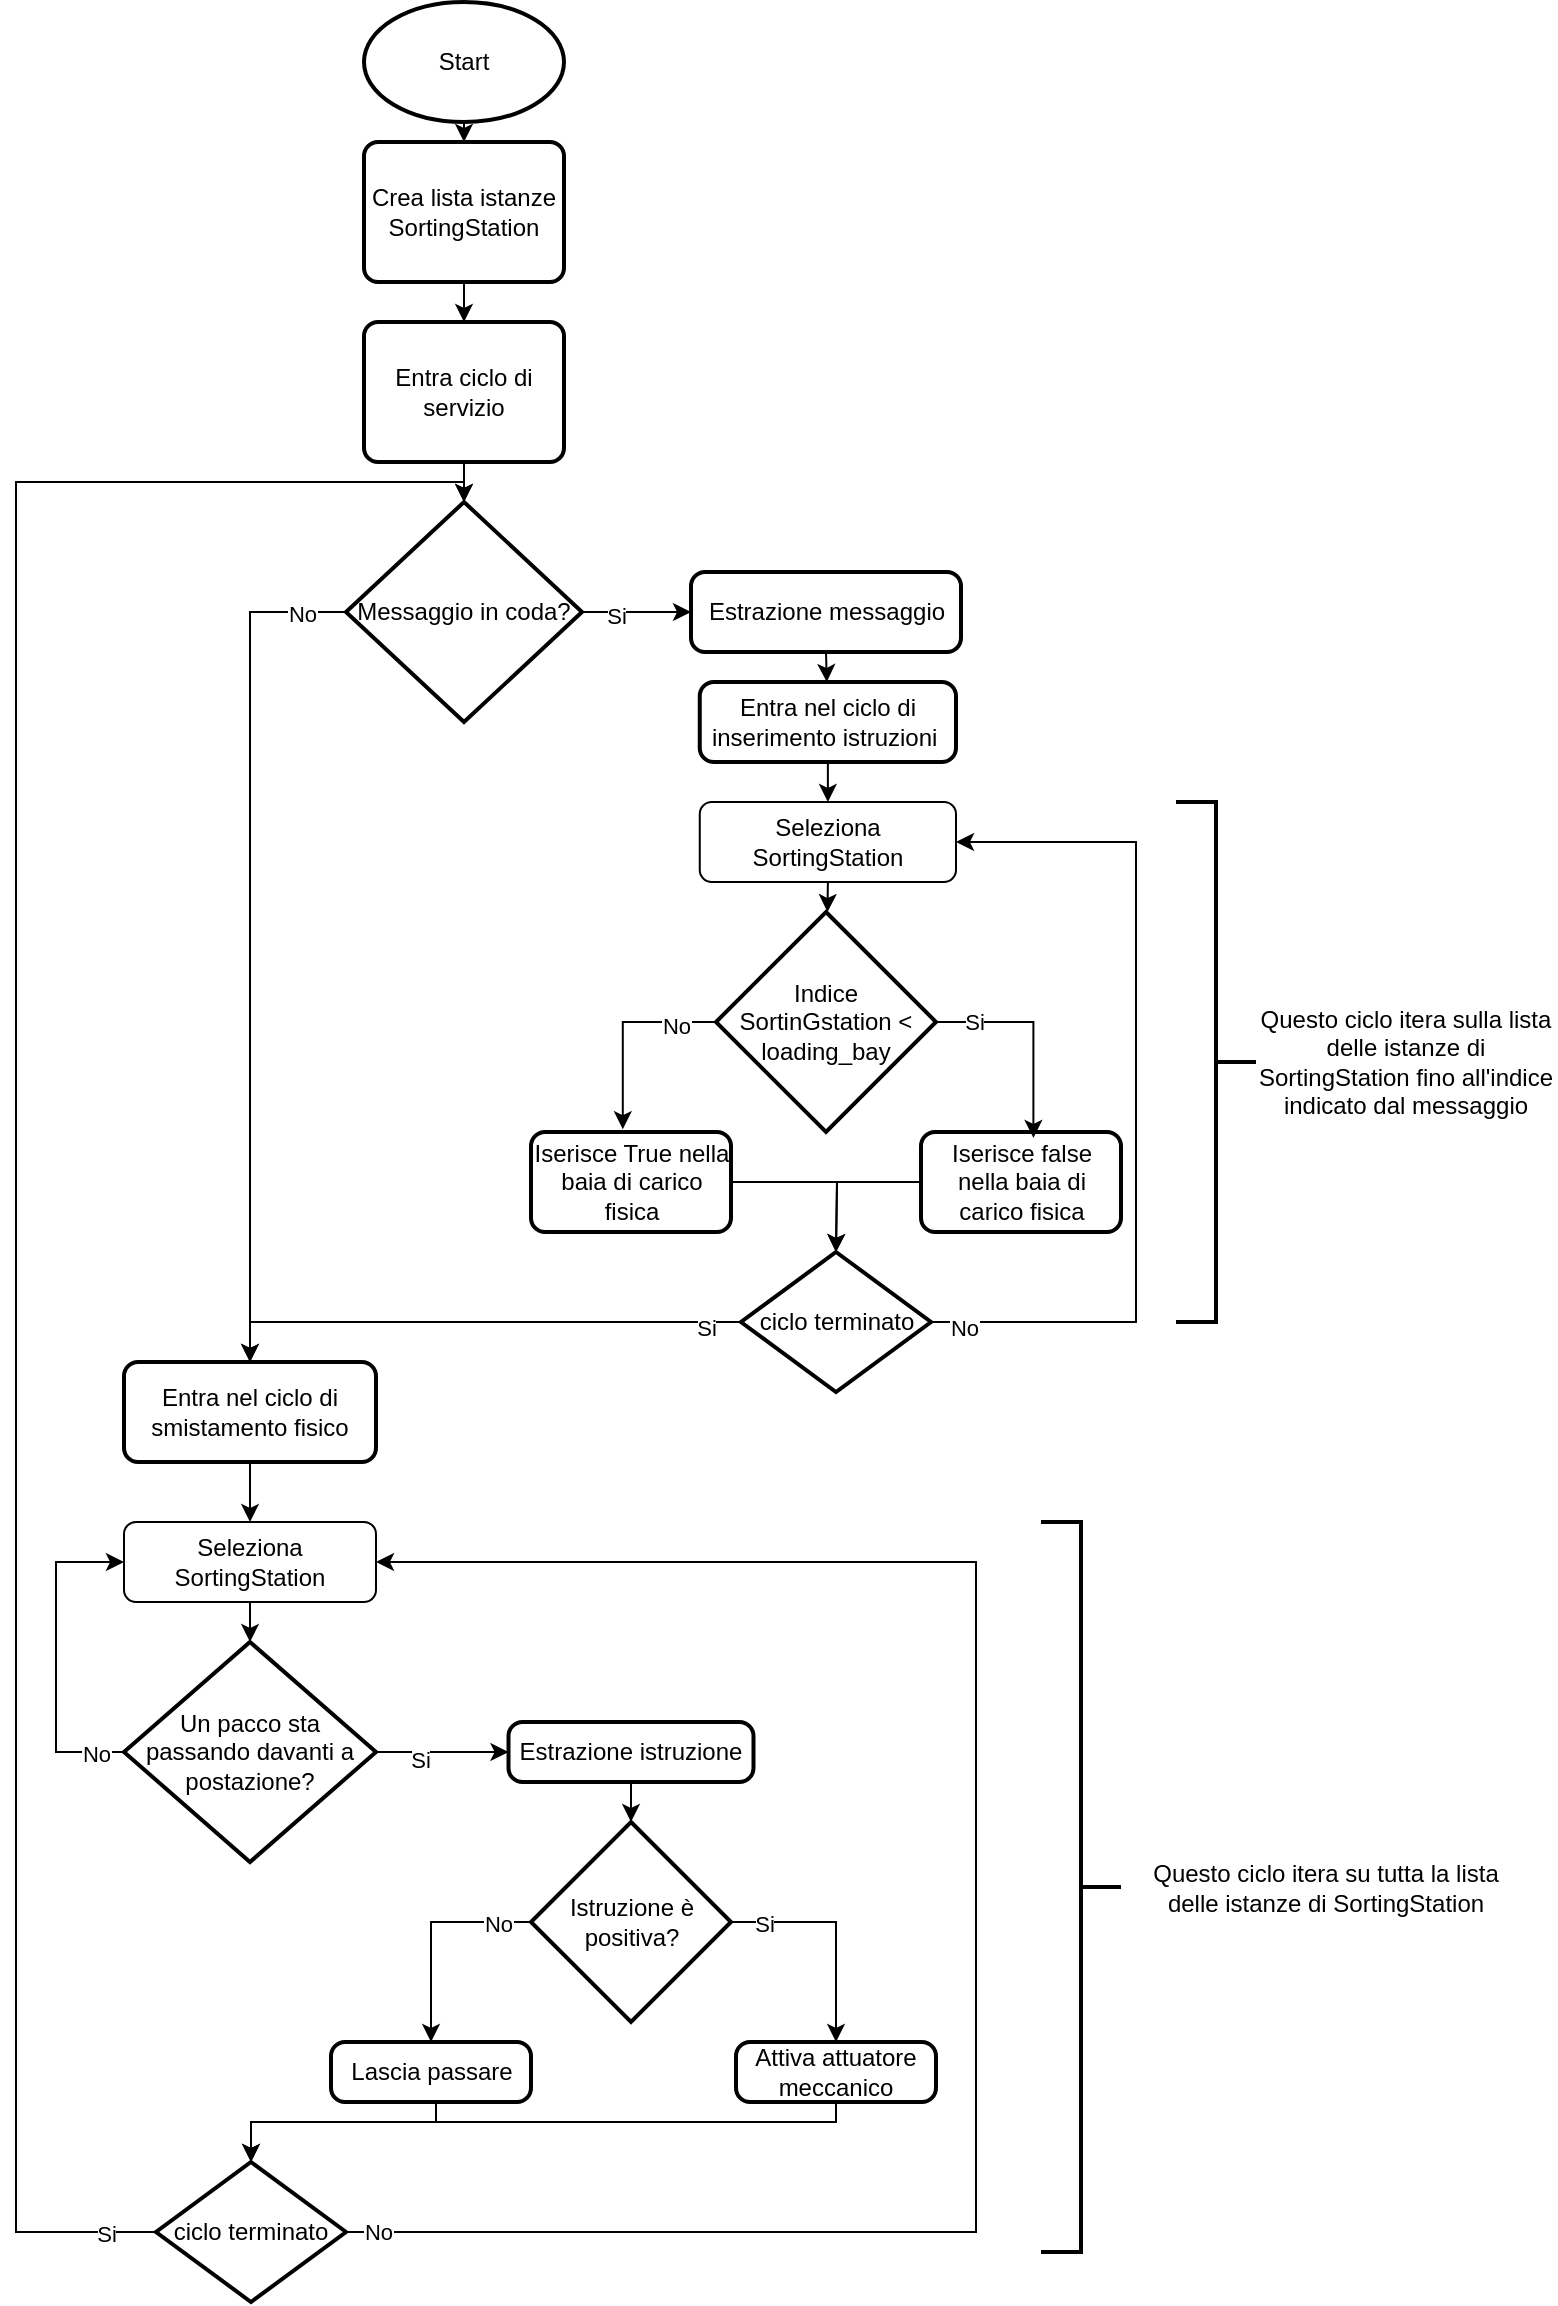 <mxfile version="28.0.6">
  <diagram id="4rh42vxHhXceGONblC5L" name="Page-1">
    <mxGraphModel dx="868" dy="577" grid="1" gridSize="10" guides="1" tooltips="1" connect="1" arrows="1" fold="1" page="1" pageScale="1" pageWidth="827" pageHeight="1169" math="0" shadow="0">
      <root>
        <mxCell id="0" />
        <mxCell id="1" parent="0" />
        <mxCell id="UT6nP9ZxfCxlTdFqshKj-22" style="edgeStyle=orthogonalEdgeStyle;rounded=0;orthogonalLoop=1;jettySize=auto;html=1;entryX=0.5;entryY=0;entryDx=0;entryDy=0;" parent="1" target="UT6nP9ZxfCxlTdFqshKj-2" edge="1">
          <mxGeometry relative="1" as="geometry">
            <mxPoint x="274.0" y="60" as="sourcePoint" />
          </mxGeometry>
        </mxCell>
        <mxCell id="UT6nP9ZxfCxlTdFqshKj-1" value="Start" style="strokeWidth=2;html=1;shape=mxgraph.flowchart.start_1;whiteSpace=wrap;" parent="1" vertex="1">
          <mxGeometry x="224" y="10" width="100" height="60" as="geometry" />
        </mxCell>
        <mxCell id="UT6nP9ZxfCxlTdFqshKj-23" style="edgeStyle=orthogonalEdgeStyle;rounded=0;orthogonalLoop=1;jettySize=auto;html=1;entryX=0.5;entryY=0;entryDx=0;entryDy=0;" parent="1" source="UT6nP9ZxfCxlTdFqshKj-2" target="UT6nP9ZxfCxlTdFqshKj-15" edge="1">
          <mxGeometry relative="1" as="geometry" />
        </mxCell>
        <mxCell id="UT6nP9ZxfCxlTdFqshKj-2" value="Crea lista istanze&lt;div&gt;SortingStation&lt;/div&gt;" style="rounded=1;whiteSpace=wrap;html=1;absoluteArcSize=1;arcSize=14;strokeWidth=2;" parent="1" vertex="1">
          <mxGeometry x="224" y="80" width="100" height="70" as="geometry" />
        </mxCell>
        <mxCell id="UT6nP9ZxfCxlTdFqshKj-25" style="edgeStyle=orthogonalEdgeStyle;rounded=0;orthogonalLoop=1;jettySize=auto;html=1;entryX=0;entryY=0.5;entryDx=0;entryDy=0;" parent="1" source="UT6nP9ZxfCxlTdFqshKj-3" target="UT6nP9ZxfCxlTdFqshKj-4" edge="1">
          <mxGeometry relative="1" as="geometry" />
        </mxCell>
        <mxCell id="sxwi9XY4MzIKeO4Q3-A9-1" value="Si" style="edgeLabel;html=1;align=center;verticalAlign=middle;resizable=0;points=[];" vertex="1" connectable="0" parent="UT6nP9ZxfCxlTdFqshKj-25">
          <mxGeometry x="-0.369" y="-2" relative="1" as="geometry">
            <mxPoint as="offset" />
          </mxGeometry>
        </mxCell>
        <mxCell id="UT6nP9ZxfCxlTdFqshKj-3" value="Messaggio in coda?" style="strokeWidth=2;html=1;shape=mxgraph.flowchart.decision;whiteSpace=wrap;" parent="1" vertex="1">
          <mxGeometry x="215" y="260" width="118" height="110" as="geometry" />
        </mxCell>
        <mxCell id="UT6nP9ZxfCxlTdFqshKj-4" value="Estrazione messaggio" style="rounded=1;whiteSpace=wrap;html=1;absoluteArcSize=1;arcSize=14;strokeWidth=2;" parent="1" vertex="1">
          <mxGeometry x="387.5" y="295" width="135" height="40" as="geometry" />
        </mxCell>
        <mxCell id="UT6nP9ZxfCxlTdFqshKj-30" style="edgeStyle=orthogonalEdgeStyle;rounded=0;orthogonalLoop=1;jettySize=auto;html=1;entryX=0.459;entryY=-0.028;entryDx=0;entryDy=0;entryPerimeter=0;exitX=0;exitY=0.5;exitDx=0;exitDy=0;exitPerimeter=0;" parent="1" source="UT6nP9ZxfCxlTdFqshKj-6" target="UT6nP9ZxfCxlTdFqshKj-7" edge="1">
          <mxGeometry relative="1" as="geometry">
            <mxPoint x="330" y="570" as="targetPoint" />
          </mxGeometry>
        </mxCell>
        <mxCell id="sxwi9XY4MzIKeO4Q3-A9-4" value="No" style="edgeLabel;html=1;align=center;verticalAlign=middle;resizable=0;points=[];" vertex="1" connectable="0" parent="UT6nP9ZxfCxlTdFqshKj-30">
          <mxGeometry x="-0.589" y="2" relative="1" as="geometry">
            <mxPoint as="offset" />
          </mxGeometry>
        </mxCell>
        <mxCell id="UT6nP9ZxfCxlTdFqshKj-6" value="Indice SortinGstation &amp;lt; loading_bay" style="strokeWidth=2;html=1;shape=mxgraph.flowchart.decision;whiteSpace=wrap;" parent="1" vertex="1">
          <mxGeometry x="400" y="465" width="110" height="110" as="geometry" />
        </mxCell>
        <mxCell id="UT6nP9ZxfCxlTdFqshKj-7" value="Iserisce True nella baia di carico fisica" style="rounded=1;whiteSpace=wrap;html=1;absoluteArcSize=1;arcSize=14;strokeWidth=2;" parent="1" vertex="1">
          <mxGeometry x="307.5" y="575" width="100" height="50" as="geometry" />
        </mxCell>
        <mxCell id="UT6nP9ZxfCxlTdFqshKj-9" value="Iserisce false nella baia di carico fisica" style="rounded=1;whiteSpace=wrap;html=1;absoluteArcSize=1;arcSize=14;strokeWidth=2;" parent="1" vertex="1">
          <mxGeometry x="502.5" y="575" width="100" height="50" as="geometry" />
        </mxCell>
        <mxCell id="UT6nP9ZxfCxlTdFqshKj-10" value="" style="strokeWidth=2;html=1;shape=mxgraph.flowchart.annotation_2;align=left;labelPosition=right;pointerEvents=1;rotation=-180;" parent="1" vertex="1">
          <mxGeometry x="630" y="410" width="40" height="260" as="geometry" />
        </mxCell>
        <mxCell id="UT6nP9ZxfCxlTdFqshKj-34" style="edgeStyle=orthogonalEdgeStyle;rounded=0;orthogonalLoop=1;jettySize=auto;html=1;entryX=0;entryY=0.5;entryDx=0;entryDy=0;" parent="1" source="UT6nP9ZxfCxlTdFqshKj-13" target="UT6nP9ZxfCxlTdFqshKj-19" edge="1">
          <mxGeometry relative="1" as="geometry" />
        </mxCell>
        <mxCell id="sxwi9XY4MzIKeO4Q3-A9-5" value="Si" style="edgeLabel;html=1;align=center;verticalAlign=middle;resizable=0;points=[];" vertex="1" connectable="0" parent="UT6nP9ZxfCxlTdFqshKj-34">
          <mxGeometry x="-0.343" y="-4" relative="1" as="geometry">
            <mxPoint as="offset" />
          </mxGeometry>
        </mxCell>
        <mxCell id="sxwi9XY4MzIKeO4Q3-A9-40" style="edgeStyle=orthogonalEdgeStyle;rounded=0;orthogonalLoop=1;jettySize=auto;html=1;entryX=0;entryY=0.5;entryDx=0;entryDy=0;exitX=0;exitY=0.5;exitDx=0;exitDy=0;exitPerimeter=0;" edge="1" parent="1" source="UT6nP9ZxfCxlTdFqshKj-13" target="sxwi9XY4MzIKeO4Q3-A9-33">
          <mxGeometry relative="1" as="geometry">
            <mxPoint x="70" y="790" as="targetPoint" />
            <Array as="points">
              <mxPoint x="70" y="885" />
              <mxPoint x="70" y="790" />
            </Array>
          </mxGeometry>
        </mxCell>
        <mxCell id="sxwi9XY4MzIKeO4Q3-A9-41" value="No" style="edgeLabel;html=1;align=center;verticalAlign=middle;resizable=0;points=[];" vertex="1" connectable="0" parent="sxwi9XY4MzIKeO4Q3-A9-40">
          <mxGeometry x="-0.82" y="1" relative="1" as="geometry">
            <mxPoint as="offset" />
          </mxGeometry>
        </mxCell>
        <mxCell id="UT6nP9ZxfCxlTdFqshKj-13" value="Un pacco sta passando davanti a postazione?" style="strokeWidth=2;html=1;shape=mxgraph.flowchart.decision;whiteSpace=wrap;" parent="1" vertex="1">
          <mxGeometry x="104" y="830" width="126" height="110" as="geometry" />
        </mxCell>
        <mxCell id="UT6nP9ZxfCxlTdFqshKj-14" value="" style="strokeWidth=2;html=1;shape=mxgraph.flowchart.annotation_2;align=left;labelPosition=right;pointerEvents=1;rotation=-180;" parent="1" vertex="1">
          <mxGeometry x="562.5" y="770" width="40" height="365" as="geometry" />
        </mxCell>
        <mxCell id="UT6nP9ZxfCxlTdFqshKj-15" value="Entra ciclo di servizio" style="rounded=1;whiteSpace=wrap;html=1;absoluteArcSize=1;arcSize=14;strokeWidth=2;" parent="1" vertex="1">
          <mxGeometry x="224" y="170" width="100" height="70" as="geometry" />
        </mxCell>
        <mxCell id="UT6nP9ZxfCxlTdFqshKj-16" value="Entra nel ciclo di inserimento istruzioni&amp;nbsp;" style="rounded=1;whiteSpace=wrap;html=1;absoluteArcSize=1;arcSize=14;strokeWidth=2;" parent="1" vertex="1">
          <mxGeometry x="391.88" y="350" width="128.12" height="40" as="geometry" />
        </mxCell>
        <mxCell id="UT6nP9ZxfCxlTdFqshKj-17" value="Entra nel ciclo di smistamento fisico" style="rounded=1;whiteSpace=wrap;html=1;absoluteArcSize=1;arcSize=14;strokeWidth=2;" parent="1" vertex="1">
          <mxGeometry x="104" y="690" width="126" height="50" as="geometry" />
        </mxCell>
        <mxCell id="UT6nP9ZxfCxlTdFqshKj-38" style="edgeStyle=orthogonalEdgeStyle;rounded=0;orthogonalLoop=1;jettySize=auto;html=1;exitX=0;exitY=0.5;exitDx=0;exitDy=0;exitPerimeter=0;" parent="1" source="UT6nP9ZxfCxlTdFqshKj-18" target="UT6nP9ZxfCxlTdFqshKj-37" edge="1">
          <mxGeometry relative="1" as="geometry" />
        </mxCell>
        <mxCell id="sxwi9XY4MzIKeO4Q3-A9-31" value="No" style="edgeLabel;html=1;align=center;verticalAlign=middle;resizable=0;points=[];" vertex="1" connectable="0" parent="UT6nP9ZxfCxlTdFqshKj-38">
          <mxGeometry x="-0.695" y="1" relative="1" as="geometry">
            <mxPoint as="offset" />
          </mxGeometry>
        </mxCell>
        <mxCell id="UT6nP9ZxfCxlTdFqshKj-57" style="edgeStyle=orthogonalEdgeStyle;rounded=0;orthogonalLoop=1;jettySize=auto;html=1;exitX=1;exitY=0.5;exitDx=0;exitDy=0;exitPerimeter=0;entryX=0.5;entryY=0;entryDx=0;entryDy=0;" parent="1" source="UT6nP9ZxfCxlTdFqshKj-18" target="UT6nP9ZxfCxlTdFqshKj-20" edge="1">
          <mxGeometry relative="1" as="geometry" />
        </mxCell>
        <mxCell id="sxwi9XY4MzIKeO4Q3-A9-30" value="Si" style="edgeLabel;html=1;align=center;verticalAlign=middle;resizable=0;points=[];" vertex="1" connectable="0" parent="UT6nP9ZxfCxlTdFqshKj-57">
          <mxGeometry x="-0.709" y="-1" relative="1" as="geometry">
            <mxPoint as="offset" />
          </mxGeometry>
        </mxCell>
        <mxCell id="UT6nP9ZxfCxlTdFqshKj-18" value="Istruzione è positiva?" style="strokeWidth=2;html=1;shape=mxgraph.flowchart.decision;whiteSpace=wrap;" parent="1" vertex="1">
          <mxGeometry x="307.5" y="920" width="100" height="100" as="geometry" />
        </mxCell>
        <mxCell id="UT6nP9ZxfCxlTdFqshKj-19" value="Estrazione istruzione" style="rounded=1;whiteSpace=wrap;html=1;absoluteArcSize=1;arcSize=14;strokeWidth=2;" parent="1" vertex="1">
          <mxGeometry x="296.25" y="870" width="122.5" height="30" as="geometry" />
        </mxCell>
        <mxCell id="UT6nP9ZxfCxlTdFqshKj-20" value="Attiva attuatore meccanico" style="rounded=1;whiteSpace=wrap;html=1;absoluteArcSize=1;arcSize=14;strokeWidth=2;" parent="1" vertex="1">
          <mxGeometry x="410" y="1030" width="100" height="30" as="geometry" />
        </mxCell>
        <mxCell id="UT6nP9ZxfCxlTdFqshKj-24" style="edgeStyle=orthogonalEdgeStyle;rounded=0;orthogonalLoop=1;jettySize=auto;html=1;entryX=0.5;entryY=0;entryDx=0;entryDy=0;entryPerimeter=0;" parent="1" source="UT6nP9ZxfCxlTdFqshKj-15" target="UT6nP9ZxfCxlTdFqshKj-3" edge="1">
          <mxGeometry relative="1" as="geometry" />
        </mxCell>
        <mxCell id="UT6nP9ZxfCxlTdFqshKj-31" style="edgeStyle=orthogonalEdgeStyle;rounded=0;orthogonalLoop=1;jettySize=auto;html=1;entryX=0.562;entryY=0.059;entryDx=0;entryDy=0;entryPerimeter=0;exitX=1;exitY=0.5;exitDx=0;exitDy=0;exitPerimeter=0;" parent="1" source="UT6nP9ZxfCxlTdFqshKj-6" target="UT6nP9ZxfCxlTdFqshKj-9" edge="1">
          <mxGeometry relative="1" as="geometry" />
        </mxCell>
        <mxCell id="sxwi9XY4MzIKeO4Q3-A9-3" value="Si" style="edgeLabel;html=1;align=center;verticalAlign=middle;resizable=0;points=[];" vertex="1" connectable="0" parent="UT6nP9ZxfCxlTdFqshKj-31">
          <mxGeometry x="-0.655" relative="1" as="geometry">
            <mxPoint as="offset" />
          </mxGeometry>
        </mxCell>
        <mxCell id="UT6nP9ZxfCxlTdFqshKj-37" value="Lascia passare" style="rounded=1;whiteSpace=wrap;html=1;absoluteArcSize=1;arcSize=14;strokeWidth=2;" parent="1" vertex="1">
          <mxGeometry x="207.5" y="1030" width="100" height="30" as="geometry" />
        </mxCell>
        <mxCell id="UT6nP9ZxfCxlTdFqshKj-42" style="edgeStyle=orthogonalEdgeStyle;rounded=0;orthogonalLoop=1;jettySize=auto;html=1;entryX=0.5;entryY=0;entryDx=0;entryDy=0;exitX=0;exitY=0.5;exitDx=0;exitDy=0;exitPerimeter=0;" parent="1" source="UT6nP9ZxfCxlTdFqshKj-3" target="UT6nP9ZxfCxlTdFqshKj-17" edge="1">
          <mxGeometry relative="1" as="geometry" />
        </mxCell>
        <mxCell id="sxwi9XY4MzIKeO4Q3-A9-2" value="No" style="edgeLabel;html=1;align=center;verticalAlign=middle;resizable=0;points=[];" vertex="1" connectable="0" parent="UT6nP9ZxfCxlTdFqshKj-42">
          <mxGeometry x="-0.894" y="1" relative="1" as="geometry">
            <mxPoint as="offset" />
          </mxGeometry>
        </mxCell>
        <mxCell id="UT6nP9ZxfCxlTdFqshKj-44" value="ciclo terminato" style="strokeWidth=2;html=1;shape=mxgraph.flowchart.decision;whiteSpace=wrap;" parent="1" vertex="1">
          <mxGeometry x="412.5" y="635" width="95" height="70" as="geometry" />
        </mxCell>
        <mxCell id="UT6nP9ZxfCxlTdFqshKj-47" style="edgeStyle=orthogonalEdgeStyle;rounded=0;orthogonalLoop=1;jettySize=auto;html=1;entryX=0.5;entryY=0;entryDx=0;entryDy=0;entryPerimeter=0;exitX=0;exitY=0.5;exitDx=0;exitDy=0;" parent="1" source="UT6nP9ZxfCxlTdFqshKj-9" edge="1">
          <mxGeometry relative="1" as="geometry">
            <mxPoint x="460" y="635" as="targetPoint" />
          </mxGeometry>
        </mxCell>
        <mxCell id="UT6nP9ZxfCxlTdFqshKj-48" style="edgeStyle=orthogonalEdgeStyle;rounded=0;orthogonalLoop=1;jettySize=auto;html=1;exitX=1;exitY=0.5;exitDx=0;exitDy=0;entryX=0.5;entryY=0;entryDx=0;entryDy=0;entryPerimeter=0;" parent="1" source="UT6nP9ZxfCxlTdFqshKj-7" edge="1">
          <mxGeometry relative="1" as="geometry">
            <mxPoint x="460" y="635" as="targetPoint" />
          </mxGeometry>
        </mxCell>
        <mxCell id="UT6nP9ZxfCxlTdFqshKj-50" style="edgeStyle=orthogonalEdgeStyle;rounded=0;orthogonalLoop=1;jettySize=auto;html=1;entryX=0.5;entryY=0;entryDx=0;entryDy=0;" parent="1" source="UT6nP9ZxfCxlTdFqshKj-44" target="UT6nP9ZxfCxlTdFqshKj-17" edge="1">
          <mxGeometry relative="1" as="geometry">
            <mxPoint x="160" y="670" as="targetPoint" />
          </mxGeometry>
        </mxCell>
        <mxCell id="sxwi9XY4MzIKeO4Q3-A9-11" value="Si" style="edgeLabel;html=1;align=center;verticalAlign=middle;resizable=0;points=[];" vertex="1" connectable="0" parent="UT6nP9ZxfCxlTdFqshKj-50">
          <mxGeometry x="-0.863" y="3" relative="1" as="geometry">
            <mxPoint as="offset" />
          </mxGeometry>
        </mxCell>
        <mxCell id="UT6nP9ZxfCxlTdFqshKj-51" style="edgeStyle=orthogonalEdgeStyle;rounded=0;orthogonalLoop=1;jettySize=auto;html=1;exitX=1;exitY=0.5;exitDx=0;exitDy=0;exitPerimeter=0;entryX=1;entryY=0.5;entryDx=0;entryDy=0;" parent="1" source="UT6nP9ZxfCxlTdFqshKj-44" target="sxwi9XY4MzIKeO4Q3-A9-12" edge="1">
          <mxGeometry relative="1" as="geometry">
            <Array as="points">
              <mxPoint x="610" y="670" />
              <mxPoint x="610" y="430" />
            </Array>
            <mxPoint x="580" y="420" as="targetPoint" />
          </mxGeometry>
        </mxCell>
        <mxCell id="sxwi9XY4MzIKeO4Q3-A9-10" value="No" style="edgeLabel;html=1;align=center;verticalAlign=middle;resizable=0;points=[];" vertex="1" connectable="0" parent="UT6nP9ZxfCxlTdFqshKj-51">
          <mxGeometry x="-0.927" y="-3" relative="1" as="geometry">
            <mxPoint as="offset" />
          </mxGeometry>
        </mxCell>
        <mxCell id="sxwi9XY4MzIKeO4Q3-A9-36" style="edgeStyle=orthogonalEdgeStyle;rounded=0;orthogonalLoop=1;jettySize=auto;html=1;entryX=1;entryY=0.5;entryDx=0;entryDy=0;" edge="1" parent="1" source="UT6nP9ZxfCxlTdFqshKj-52" target="sxwi9XY4MzIKeO4Q3-A9-33">
          <mxGeometry relative="1" as="geometry">
            <Array as="points">
              <mxPoint x="530" y="1125" />
              <mxPoint x="530" y="790" />
            </Array>
          </mxGeometry>
        </mxCell>
        <mxCell id="sxwi9XY4MzIKeO4Q3-A9-38" value="No" style="edgeLabel;html=1;align=center;verticalAlign=middle;resizable=0;points=[];" vertex="1" connectable="0" parent="sxwi9XY4MzIKeO4Q3-A9-36">
          <mxGeometry x="-0.966" relative="1" as="geometry">
            <mxPoint as="offset" />
          </mxGeometry>
        </mxCell>
        <mxCell id="UT6nP9ZxfCxlTdFqshKj-52" value="ciclo terminato" style="strokeWidth=2;html=1;shape=mxgraph.flowchart.decision;whiteSpace=wrap;" parent="1" vertex="1">
          <mxGeometry x="120" y="1090" width="95" height="70" as="geometry" />
        </mxCell>
        <mxCell id="UT6nP9ZxfCxlTdFqshKj-56" style="edgeStyle=orthogonalEdgeStyle;rounded=0;orthogonalLoop=1;jettySize=auto;html=1;exitX=0;exitY=0.5;exitDx=0;exitDy=0;exitPerimeter=0;entryX=0.5;entryY=0;entryDx=0;entryDy=0;entryPerimeter=0;" parent="1" source="UT6nP9ZxfCxlTdFqshKj-52" target="UT6nP9ZxfCxlTdFqshKj-3" edge="1">
          <mxGeometry relative="1" as="geometry">
            <Array as="points">
              <mxPoint x="50" y="1125" />
              <mxPoint x="50" y="250" />
              <mxPoint x="274" y="250" />
            </Array>
          </mxGeometry>
        </mxCell>
        <mxCell id="sxwi9XY4MzIKeO4Q3-A9-8" value="Si" style="edgeLabel;html=1;align=center;verticalAlign=middle;resizable=0;points=[];" vertex="1" connectable="0" parent="UT6nP9ZxfCxlTdFqshKj-56">
          <mxGeometry x="-0.957" y="1" relative="1" as="geometry">
            <mxPoint as="offset" />
          </mxGeometry>
        </mxCell>
        <mxCell id="UT6nP9ZxfCxlTdFqshKj-59" style="edgeStyle=orthogonalEdgeStyle;rounded=0;orthogonalLoop=1;jettySize=auto;html=1;exitX=0.5;exitY=1;exitDx=0;exitDy=0;entryX=0.5;entryY=0;entryDx=0;entryDy=0;entryPerimeter=0;" parent="1" source="UT6nP9ZxfCxlTdFqshKj-37" target="UT6nP9ZxfCxlTdFqshKj-52" edge="1">
          <mxGeometry relative="1" as="geometry">
            <Array as="points">
              <mxPoint x="260" y="1070" />
              <mxPoint x="168" y="1070" />
            </Array>
          </mxGeometry>
        </mxCell>
        <mxCell id="UT6nP9ZxfCxlTdFqshKj-60" style="edgeStyle=orthogonalEdgeStyle;rounded=0;orthogonalLoop=1;jettySize=auto;html=1;exitX=0.5;exitY=1;exitDx=0;exitDy=0;entryX=0.5;entryY=0;entryDx=0;entryDy=0;entryPerimeter=0;" parent="1" source="UT6nP9ZxfCxlTdFqshKj-20" target="UT6nP9ZxfCxlTdFqshKj-52" edge="1">
          <mxGeometry relative="1" as="geometry">
            <Array as="points">
              <mxPoint x="460" y="1070" />
              <mxPoint x="168" y="1070" />
            </Array>
          </mxGeometry>
        </mxCell>
        <mxCell id="sxwi9XY4MzIKeO4Q3-A9-12" value="Seleziona SortingStation" style="rounded=1;whiteSpace=wrap;html=1;" vertex="1" parent="1">
          <mxGeometry x="391.88" y="410" width="128.12" height="40" as="geometry" />
        </mxCell>
        <mxCell id="sxwi9XY4MzIKeO4Q3-A9-24" value="" style="endArrow=classic;html=1;rounded=0;exitX=0.5;exitY=1;exitDx=0;exitDy=0;entryX=0.5;entryY=0;entryDx=0;entryDy=0;" edge="1" parent="1" source="UT6nP9ZxfCxlTdFqshKj-16" target="sxwi9XY4MzIKeO4Q3-A9-12">
          <mxGeometry width="50" height="50" relative="1" as="geometry">
            <mxPoint x="390" y="300" as="sourcePoint" />
            <mxPoint x="440" y="250" as="targetPoint" />
          </mxGeometry>
        </mxCell>
        <mxCell id="sxwi9XY4MzIKeO4Q3-A9-25" value="" style="endArrow=classic;html=1;rounded=0;exitX=0.5;exitY=1;exitDx=0;exitDy=0;" edge="1" parent="1" source="UT6nP9ZxfCxlTdFqshKj-4" target="UT6nP9ZxfCxlTdFqshKj-16">
          <mxGeometry width="50" height="50" relative="1" as="geometry">
            <mxPoint x="390" y="300" as="sourcePoint" />
            <mxPoint x="440" y="250" as="targetPoint" />
          </mxGeometry>
        </mxCell>
        <mxCell id="sxwi9XY4MzIKeO4Q3-A9-26" value="" style="endArrow=classic;html=1;rounded=0;exitX=0.5;exitY=1;exitDx=0;exitDy=0;" edge="1" parent="1" source="sxwi9XY4MzIKeO4Q3-A9-12" target="UT6nP9ZxfCxlTdFqshKj-6">
          <mxGeometry width="50" height="50" relative="1" as="geometry">
            <mxPoint x="390" y="470" as="sourcePoint" />
            <mxPoint x="440" y="420" as="targetPoint" />
          </mxGeometry>
        </mxCell>
        <mxCell id="sxwi9XY4MzIKeO4Q3-A9-27" value="Questo ciclo itera sulla lista delle istanze di SortingStation fino all&#39;indice indicato dal messaggio" style="text;html=1;align=center;verticalAlign=middle;whiteSpace=wrap;rounded=0;" vertex="1" parent="1">
          <mxGeometry x="670" y="502.5" width="150" height="75" as="geometry" />
        </mxCell>
        <mxCell id="sxwi9XY4MzIKeO4Q3-A9-32" value="" style="endArrow=classic;html=1;rounded=0;exitX=0.5;exitY=1;exitDx=0;exitDy=0;entryX=0.5;entryY=0;entryDx=0;entryDy=0;entryPerimeter=0;" edge="1" parent="1" source="UT6nP9ZxfCxlTdFqshKj-19" target="UT6nP9ZxfCxlTdFqshKj-18">
          <mxGeometry width="50" height="50" relative="1" as="geometry">
            <mxPoint x="280" y="970" as="sourcePoint" />
            <mxPoint x="350" y="920" as="targetPoint" />
          </mxGeometry>
        </mxCell>
        <mxCell id="sxwi9XY4MzIKeO4Q3-A9-33" value="Seleziona SortingStation" style="rounded=1;whiteSpace=wrap;html=1;" vertex="1" parent="1">
          <mxGeometry x="104" y="770" width="126" height="40" as="geometry" />
        </mxCell>
        <mxCell id="sxwi9XY4MzIKeO4Q3-A9-34" value="" style="endArrow=classic;html=1;rounded=0;exitX=0.5;exitY=1;exitDx=0;exitDy=0;" edge="1" parent="1" source="UT6nP9ZxfCxlTdFqshKj-17" target="sxwi9XY4MzIKeO4Q3-A9-33">
          <mxGeometry width="50" height="50" relative="1" as="geometry">
            <mxPoint x="280" y="810" as="sourcePoint" />
            <mxPoint x="330" y="760" as="targetPoint" />
          </mxGeometry>
        </mxCell>
        <mxCell id="sxwi9XY4MzIKeO4Q3-A9-35" value="" style="endArrow=classic;html=1;rounded=0;exitX=0.5;exitY=1;exitDx=0;exitDy=0;" edge="1" parent="1" source="sxwi9XY4MzIKeO4Q3-A9-33" target="UT6nP9ZxfCxlTdFqshKj-13">
          <mxGeometry width="50" height="50" relative="1" as="geometry">
            <mxPoint x="280" y="810" as="sourcePoint" />
            <mxPoint x="330" y="760" as="targetPoint" />
          </mxGeometry>
        </mxCell>
        <mxCell id="sxwi9XY4MzIKeO4Q3-A9-39" value="Questo ciclo itera su tutta la lista delle istanze di SortingStation" style="text;html=1;align=center;verticalAlign=middle;whiteSpace=wrap;rounded=0;" vertex="1" parent="1">
          <mxGeometry x="610" y="926.25" width="190" height="52.5" as="geometry" />
        </mxCell>
      </root>
    </mxGraphModel>
  </diagram>
</mxfile>
